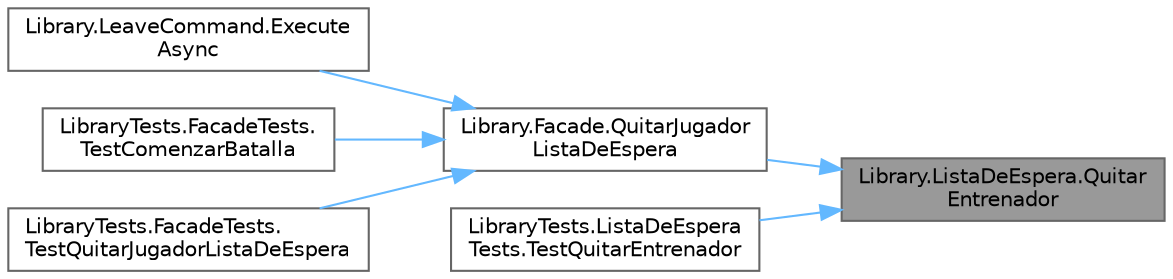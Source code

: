 digraph "Library.ListaDeEspera.QuitarEntrenador"
{
 // INTERACTIVE_SVG=YES
 // LATEX_PDF_SIZE
  bgcolor="transparent";
  edge [fontname=Helvetica,fontsize=10,labelfontname=Helvetica,labelfontsize=10];
  node [fontname=Helvetica,fontsize=10,shape=box,height=0.2,width=0.4];
  rankdir="RL";
  Node1 [id="Node000001",label="Library.ListaDeEspera.Quitar\lEntrenador",height=0.2,width=0.4,color="gray40", fillcolor="grey60", style="filled", fontcolor="black",tooltip="Remueve un jugador de la lista de espera."];
  Node1 -> Node2 [id="edge1_Node000001_Node000002",dir="back",color="steelblue1",style="solid",tooltip=" "];
  Node2 [id="Node000002",label="Library.Facade.QuitarJugador\lListaDeEspera",height=0.2,width=0.4,color="grey40", fillcolor="white", style="filled",URL="$classLibrary_1_1Facade.html#a53e991aa864cf41a3624d88987126845",tooltip="Remueve un jugador de la lista de espera."];
  Node2 -> Node3 [id="edge2_Node000002_Node000003",dir="back",color="steelblue1",style="solid",tooltip=" "];
  Node3 [id="Node000003",label="Library.LeaveCommand.Execute\lAsync",height=0.2,width=0.4,color="grey40", fillcolor="white", style="filled",URL="$classLibrary_1_1LeaveCommand.html#ab2f0edafab0db068595f4a0f564f7371",tooltip="Implementa el comando 'leave' del bot. Este comando remueve el jugador que envía el mensaje de la lis..."];
  Node2 -> Node4 [id="edge3_Node000002_Node000004",dir="back",color="steelblue1",style="solid",tooltip=" "];
  Node4 [id="Node000004",label="LibraryTests.FacadeTests.\lTestComenzarBatalla",height=0.2,width=0.4,color="grey40", fillcolor="white", style="filled",URL="$classLibraryTests_1_1FacadeTests.html#a385ec7d276c82e08ca229bd2eb3552fc",tooltip="Este test comprueba que se pueda comenzar una batalla."];
  Node2 -> Node5 [id="edge4_Node000002_Node000005",dir="back",color="steelblue1",style="solid",tooltip=" "];
  Node5 [id="Node000005",label="LibraryTests.FacadeTests.\lTestQuitarJugadorListaDeEspera",height=0.2,width=0.4,color="grey40", fillcolor="white", style="filled",URL="$classLibraryTests_1_1FacadeTests.html#ae5529728a2c6e3992d31d63c43ca6605",tooltip="Este test comprueba que se pueda quitar correctamente un jugador de la lista de espera."];
  Node1 -> Node6 [id="edge5_Node000001_Node000006",dir="back",color="steelblue1",style="solid",tooltip=" "];
  Node6 [id="Node000006",label="LibraryTests.ListaDeEspera\lTests.TestQuitarEntrenador",height=0.2,width=0.4,color="grey40", fillcolor="white", style="filled",URL="$classLibraryTests_1_1ListaDeEsperaTests.html#abc6c96b00dc390246d671759d532d491",tooltip="Este test comprueba que se quite correctamente un entrenador de la lista de espera."];
}
